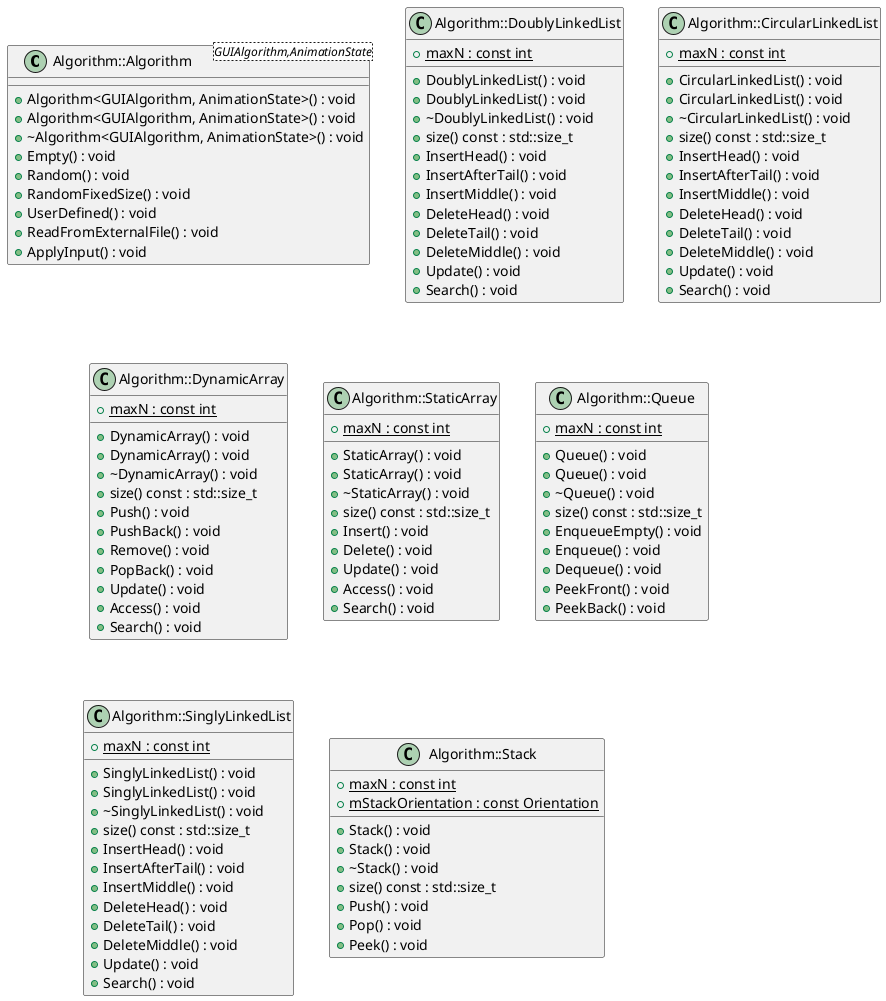 @startuml
class "Algorithm::Algorithm<GUIAlgorithm,AnimationState>" as C_0001424751178677964674
class C_0001424751178677964674 {
+Algorithm<GUIAlgorithm, AnimationState>() : void
+Algorithm<GUIAlgorithm, AnimationState>() : void
+~Algorithm<GUIAlgorithm, AnimationState>() : void
+Empty() : void
+Random() : void
+RandomFixedSize() : void
+UserDefined() : void
+ReadFromExternalFile() : void
+ApplyInput() : void
}
class "Algorithm::DoublyLinkedList" as C_0000297624194443678356
class C_0000297624194443678356 {
+DoublyLinkedList() : void
+DoublyLinkedList() : void
+~DoublyLinkedList() : void
+size() const : std::size_t
+InsertHead() : void
+InsertAfterTail() : void
+InsertMiddle() : void
+DeleteHead() : void
+DeleteTail() : void
+DeleteMiddle() : void
+Update() : void
+Search() : void
{static} +maxN : const int
}
class "Algorithm::CircularLinkedList" as C_0001316228858141867724
class C_0001316228858141867724 {
+CircularLinkedList() : void
+CircularLinkedList() : void
+~CircularLinkedList() : void
+size() const : std::size_t
+InsertHead() : void
+InsertAfterTail() : void
+InsertMiddle() : void
+DeleteHead() : void
+DeleteTail() : void
+DeleteMiddle() : void
+Update() : void
+Search() : void
{static} +maxN : const int
}
class "Algorithm::DynamicArray" as C_0001910196305448629698
class C_0001910196305448629698 {
+DynamicArray() : void
+DynamicArray() : void
+~DynamicArray() : void
+size() const : std::size_t
+Push() : void
+PushBack() : void
+Remove() : void
+PopBack() : void
+Update() : void
+Access() : void
+Search() : void
{static} +maxN : const int
}
class "Algorithm::StaticArray" as C_0000116177827015732116
class C_0000116177827015732116 {
+StaticArray() : void
+StaticArray() : void
+~StaticArray() : void
+size() const : std::size_t
+Insert() : void
+Delete() : void
+Update() : void
+Access() : void
+Search() : void
{static} +maxN : const int
}
class "Algorithm::Queue" as C_0001007962544806062169
class C_0001007962544806062169 {
+Queue() : void
+Queue() : void
+~Queue() : void
+size() const : std::size_t
+EnqueueEmpty() : void
+Enqueue() : void
+Dequeue() : void
+PeekFront() : void
+PeekBack() : void
{static} +maxN : const int
}
class "Algorithm::SinglyLinkedList" as C_0000879912397574858539
class C_0000879912397574858539 {
+SinglyLinkedList() : void
+SinglyLinkedList() : void
+~SinglyLinkedList() : void
+size() const : std::size_t
+InsertHead() : void
+InsertAfterTail() : void
+InsertMiddle() : void
+DeleteHead() : void
+DeleteTail() : void
+DeleteMiddle() : void
+Update() : void
+Search() : void
{static} +maxN : const int
}
class "Algorithm::Stack" as C_0000594796535729709853
class C_0000594796535729709853 {
+Stack() : void
+Stack() : void
+~Stack() : void
+size() const : std::size_t
+Push() : void
+Pop() : void
+Peek() : void
{static} +maxN : const int
{static} +mStackOrientation : const Orientation
}

'Generated with clang-uml, version 0.3.4
'LLVM version clang version 15.0.7 (https://github.com/llvm/llvm-project.git 8dfdcc7b7bf66834a761bd8de445840ef68e4d1a)
@enduml
